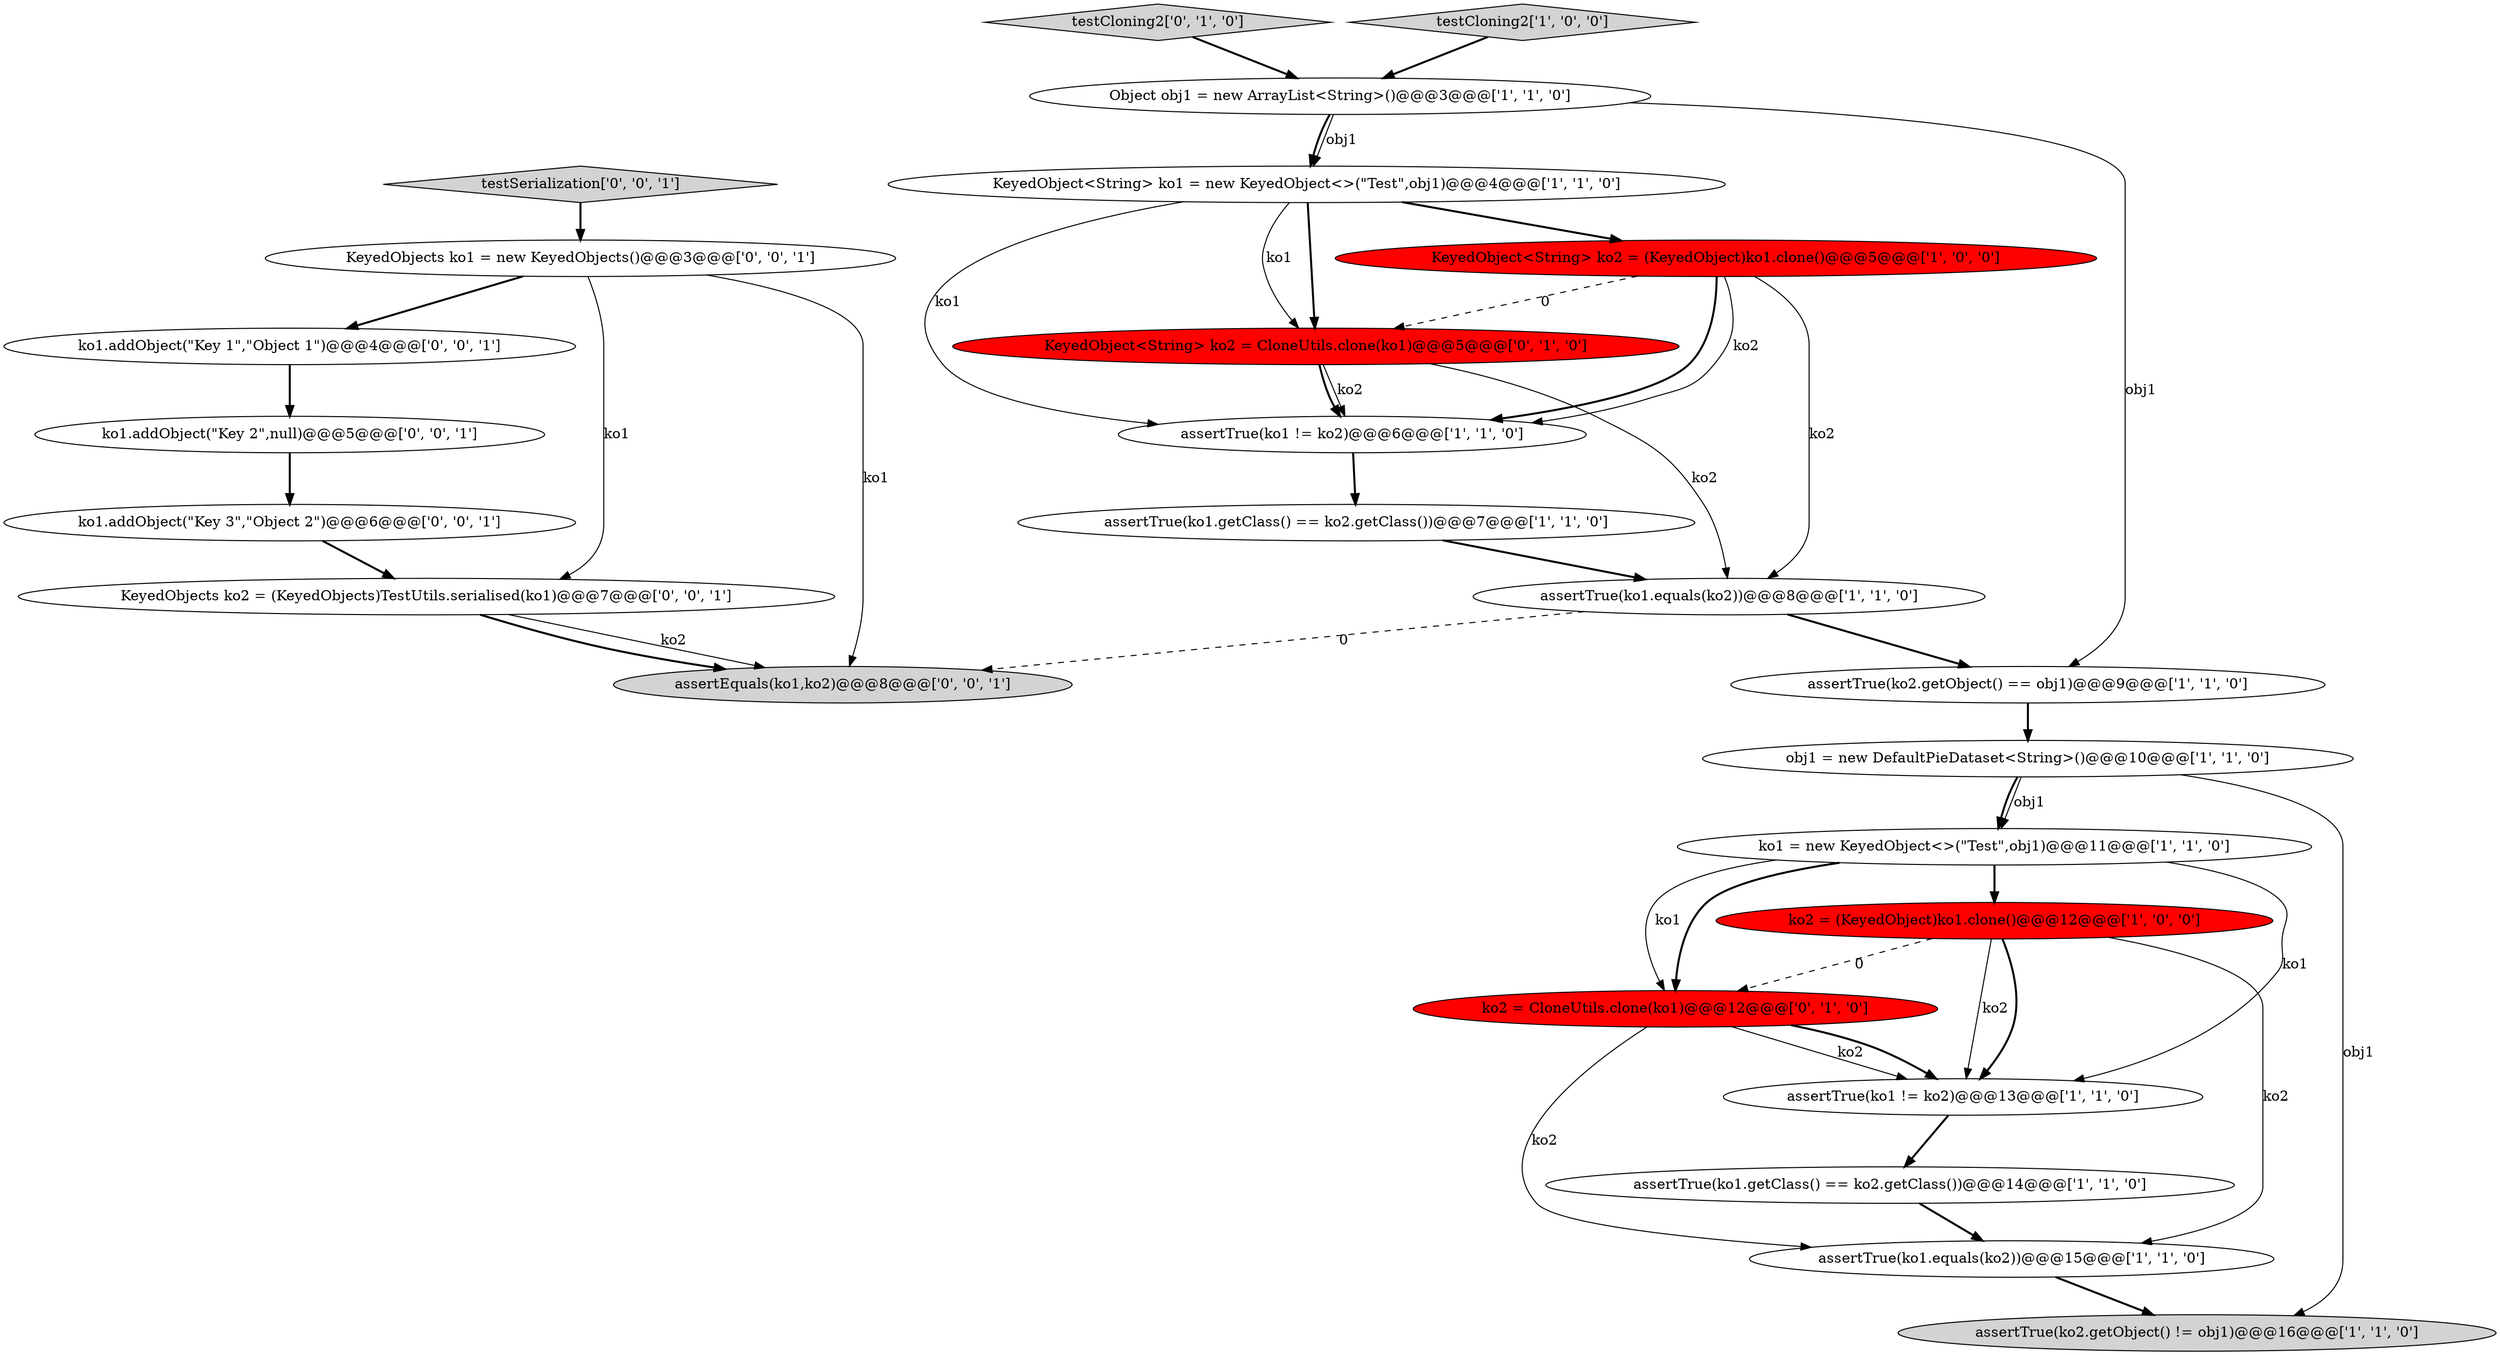 digraph {
14 [style = filled, label = "ko2 = (KeyedObject)ko1.clone()@@@12@@@['1', '0', '0']", fillcolor = red, shape = ellipse image = "AAA1AAABBB1BBB"];
2 [style = filled, label = "assertTrue(ko1.equals(ko2))@@@8@@@['1', '1', '0']", fillcolor = white, shape = ellipse image = "AAA0AAABBB1BBB"];
18 [style = filled, label = "ko1.addObject(\"Key 2\",null)@@@5@@@['0', '0', '1']", fillcolor = white, shape = ellipse image = "AAA0AAABBB3BBB"];
15 [style = filled, label = "ko2 = CloneUtils.clone(ko1)@@@12@@@['0', '1', '0']", fillcolor = red, shape = ellipse image = "AAA1AAABBB2BBB"];
5 [style = filled, label = "assertTrue(ko1.getClass() == ko2.getClass())@@@7@@@['1', '1', '0']", fillcolor = white, shape = ellipse image = "AAA0AAABBB1BBB"];
7 [style = filled, label = "KeyedObject<String> ko2 = (KeyedObject)ko1.clone()@@@5@@@['1', '0', '0']", fillcolor = red, shape = ellipse image = "AAA1AAABBB1BBB"];
21 [style = filled, label = "ko1.addObject(\"Key 1\",\"Object 1\")@@@4@@@['0', '0', '1']", fillcolor = white, shape = ellipse image = "AAA0AAABBB3BBB"];
19 [style = filled, label = "ko1.addObject(\"Key 3\",\"Object 2\")@@@6@@@['0', '0', '1']", fillcolor = white, shape = ellipse image = "AAA0AAABBB3BBB"];
9 [style = filled, label = "assertTrue(ko1 != ko2)@@@6@@@['1', '1', '0']", fillcolor = white, shape = ellipse image = "AAA0AAABBB1BBB"];
13 [style = filled, label = "obj1 = new DefaultPieDataset<String>()@@@10@@@['1', '1', '0']", fillcolor = white, shape = ellipse image = "AAA0AAABBB1BBB"];
4 [style = filled, label = "ko1 = new KeyedObject<>(\"Test\",obj1)@@@11@@@['1', '1', '0']", fillcolor = white, shape = ellipse image = "AAA0AAABBB1BBB"];
24 [style = filled, label = "KeyedObjects ko2 = (KeyedObjects)TestUtils.serialised(ko1)@@@7@@@['0', '0', '1']", fillcolor = white, shape = ellipse image = "AAA0AAABBB3BBB"];
22 [style = filled, label = "testSerialization['0', '0', '1']", fillcolor = lightgray, shape = diamond image = "AAA0AAABBB3BBB"];
10 [style = filled, label = "KeyedObject<String> ko1 = new KeyedObject<>(\"Test\",obj1)@@@4@@@['1', '1', '0']", fillcolor = white, shape = ellipse image = "AAA0AAABBB1BBB"];
16 [style = filled, label = "testCloning2['0', '1', '0']", fillcolor = lightgray, shape = diamond image = "AAA0AAABBB2BBB"];
11 [style = filled, label = "assertTrue(ko2.getObject() != obj1)@@@16@@@['1', '1', '0']", fillcolor = lightgray, shape = ellipse image = "AAA0AAABBB1BBB"];
12 [style = filled, label = "assertTrue(ko2.getObject() == obj1)@@@9@@@['1', '1', '0']", fillcolor = white, shape = ellipse image = "AAA0AAABBB1BBB"];
20 [style = filled, label = "assertEquals(ko1,ko2)@@@8@@@['0', '0', '1']", fillcolor = lightgray, shape = ellipse image = "AAA0AAABBB3BBB"];
17 [style = filled, label = "KeyedObject<String> ko2 = CloneUtils.clone(ko1)@@@5@@@['0', '1', '0']", fillcolor = red, shape = ellipse image = "AAA1AAABBB2BBB"];
23 [style = filled, label = "KeyedObjects ko1 = new KeyedObjects()@@@3@@@['0', '0', '1']", fillcolor = white, shape = ellipse image = "AAA0AAABBB3BBB"];
1 [style = filled, label = "Object obj1 = new ArrayList<String>()@@@3@@@['1', '1', '0']", fillcolor = white, shape = ellipse image = "AAA0AAABBB1BBB"];
3 [style = filled, label = "assertTrue(ko1.getClass() == ko2.getClass())@@@14@@@['1', '1', '0']", fillcolor = white, shape = ellipse image = "AAA0AAABBB1BBB"];
0 [style = filled, label = "testCloning2['1', '0', '0']", fillcolor = lightgray, shape = diamond image = "AAA0AAABBB1BBB"];
8 [style = filled, label = "assertTrue(ko1.equals(ko2))@@@15@@@['1', '1', '0']", fillcolor = white, shape = ellipse image = "AAA0AAABBB1BBB"];
6 [style = filled, label = "assertTrue(ko1 != ko2)@@@13@@@['1', '1', '0']", fillcolor = white, shape = ellipse image = "AAA0AAABBB1BBB"];
6->3 [style = bold, label=""];
10->9 [style = solid, label="ko1"];
17->2 [style = solid, label="ko2"];
4->14 [style = bold, label=""];
15->8 [style = solid, label="ko2"];
13->4 [style = solid, label="obj1"];
15->6 [style = solid, label="ko2"];
23->24 [style = solid, label="ko1"];
24->20 [style = solid, label="ko2"];
2->20 [style = dashed, label="0"];
10->17 [style = solid, label="ko1"];
7->17 [style = dashed, label="0"];
17->9 [style = bold, label=""];
14->8 [style = solid, label="ko2"];
4->6 [style = solid, label="ko1"];
4->15 [style = bold, label=""];
18->19 [style = bold, label=""];
23->20 [style = solid, label="ko1"];
10->17 [style = bold, label=""];
15->6 [style = bold, label=""];
17->9 [style = solid, label="ko2"];
7->2 [style = solid, label="ko2"];
10->7 [style = bold, label=""];
22->23 [style = bold, label=""];
14->15 [style = dashed, label="0"];
21->18 [style = bold, label=""];
2->12 [style = bold, label=""];
19->24 [style = bold, label=""];
24->20 [style = bold, label=""];
7->9 [style = bold, label=""];
4->15 [style = solid, label="ko1"];
12->13 [style = bold, label=""];
1->10 [style = solid, label="obj1"];
14->6 [style = solid, label="ko2"];
5->2 [style = bold, label=""];
7->9 [style = solid, label="ko2"];
23->21 [style = bold, label=""];
16->1 [style = bold, label=""];
0->1 [style = bold, label=""];
3->8 [style = bold, label=""];
9->5 [style = bold, label=""];
13->11 [style = solid, label="obj1"];
1->10 [style = bold, label=""];
8->11 [style = bold, label=""];
14->6 [style = bold, label=""];
1->12 [style = solid, label="obj1"];
13->4 [style = bold, label=""];
}
